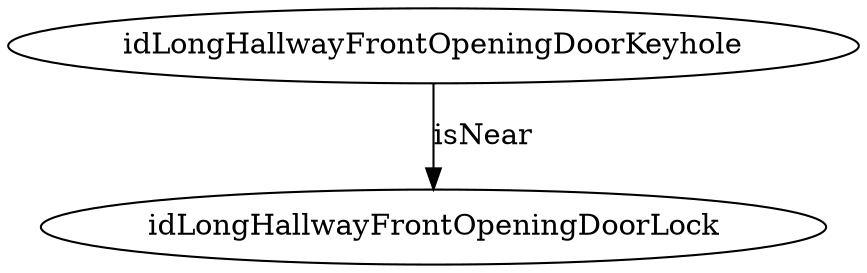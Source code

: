 strict digraph  {
idLongHallwayFrontOpeningDoorKeyhole [node_type=entity_node];
idLongHallwayFrontOpeningDoorLock [node_type=entity_node];
idLongHallwayFrontOpeningDoorKeyhole -> idLongHallwayFrontOpeningDoorLock  [edge_type=relationship, label=isNear];
}
